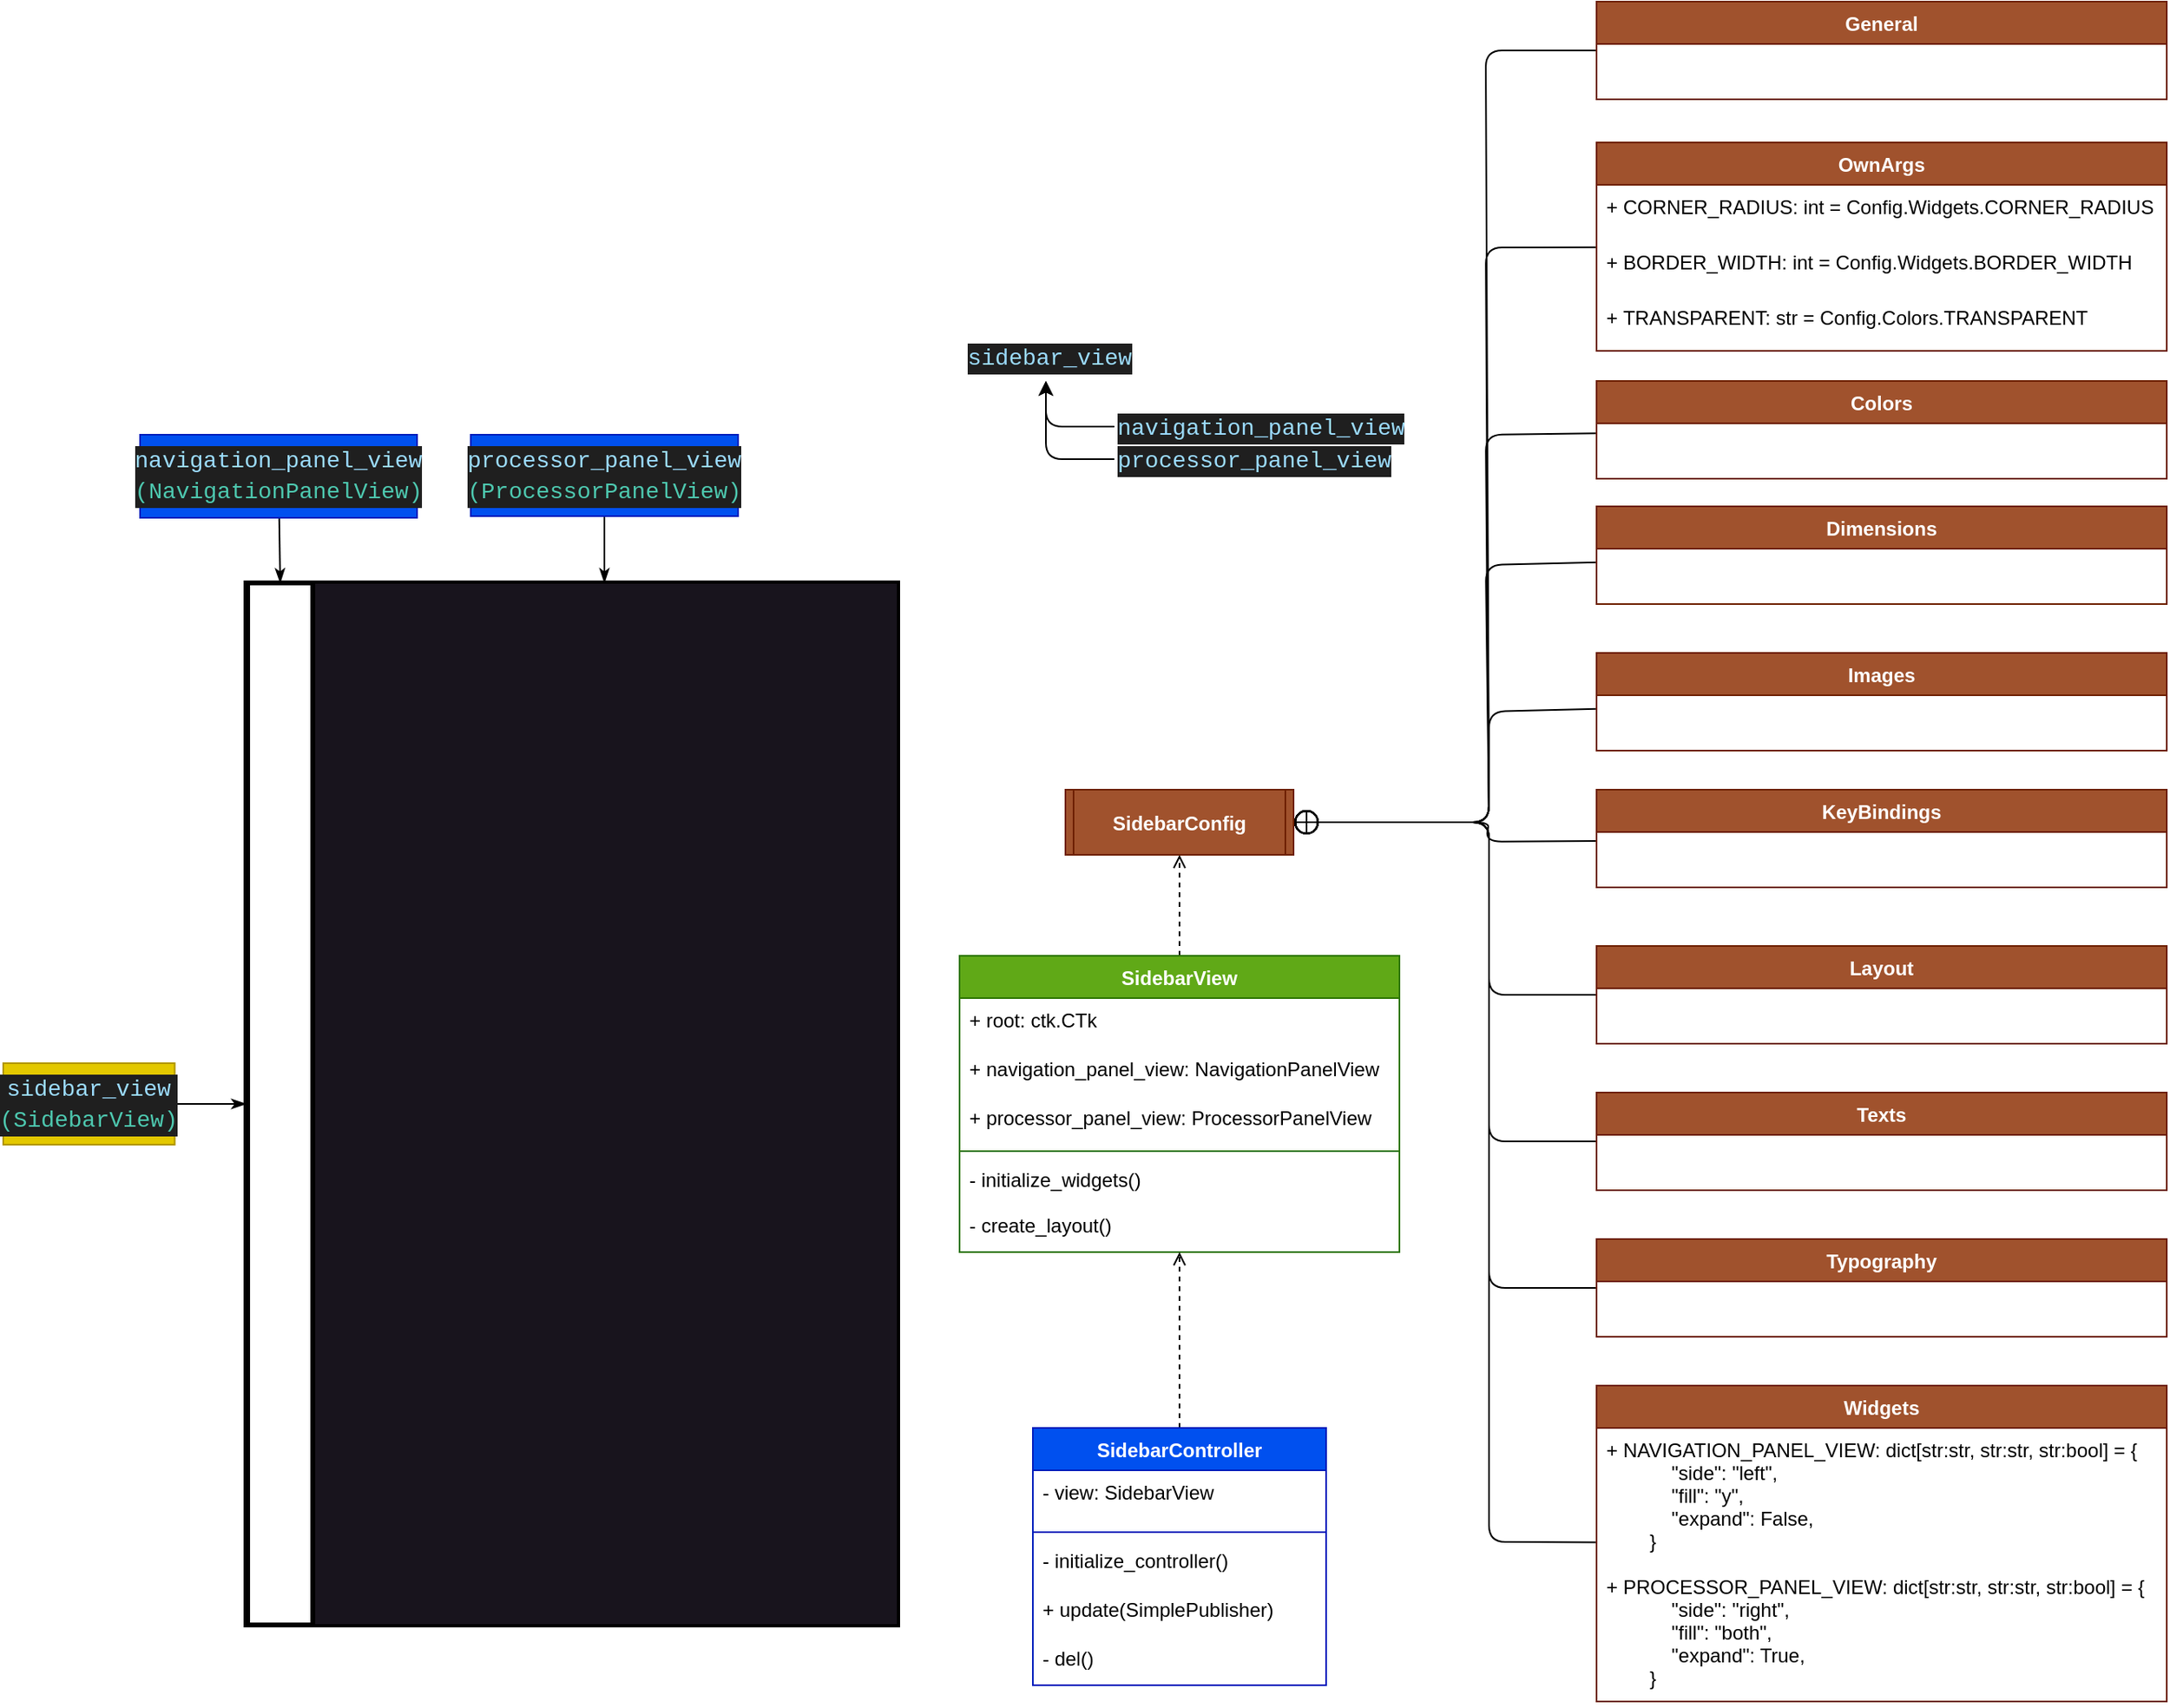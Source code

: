 <mxfile>
    <diagram id="HVl2dGMctX3ZLmmqygyY" name="Page-1">
        <mxGraphModel dx="8661" dy="-6354" grid="1" gridSize="10" guides="1" tooltips="1" connect="1" arrows="1" fold="1" page="1" pageScale="1" pageWidth="1169" pageHeight="827" math="0" shadow="0">
            <root>
                <mxCell id="0"/>
                <mxCell id="1" parent="0"/>
                <mxCell id="2" value="" style="rounded=0;whiteSpace=wrap;html=1;fillColor=#18141D;strokeWidth=3;" vertex="1" parent="1">
                    <mxGeometry x="-8021" y="7551" width="400" height="640" as="geometry"/>
                </mxCell>
                <mxCell id="3" value="" style="rounded=0;whiteSpace=wrap;html=1;fillColor=#18141D;" vertex="1" parent="1">
                    <mxGeometry x="-7980.98" y="7551" width="359.98" height="640" as="geometry"/>
                </mxCell>
                <mxCell id="50" style="edgeStyle=none;html=1;entryX=0.5;entryY=0;entryDx=0;entryDy=0;startArrow=none;startFill=0;endArrow=classicThin;endFill=1;" edge="1" parent="1" source="51" target="3">
                    <mxGeometry relative="1" as="geometry"/>
                </mxCell>
                <mxCell id="51" value="&lt;div style=&quot;color: rgb(204, 204, 204); background-color: rgb(31, 31, 31); font-family: Consolas, &amp;quot;Courier New&amp;quot;, monospace; font-weight: normal; font-size: 14px; line-height: 19px;&quot;&gt;&lt;div style=&quot;line-height: 19px;&quot;&gt;&lt;div style=&quot;line-height: 19px;&quot;&gt;&lt;div style=&quot;line-height: 19px;&quot;&gt;&lt;div style=&quot;line-height: 19px;&quot;&gt;&lt;div style=&quot;line-height: 19px;&quot;&gt;&lt;span style=&quot;color: #9cdcfe;&quot;&gt;processor_panel_view&lt;/span&gt;&lt;/div&gt;&lt;/div&gt;&lt;div style=&quot;line-height: 19px;&quot;&gt;&lt;span style=&quot;color: #4ec9b0;&quot;&gt;(&lt;/span&gt;&lt;span style=&quot;color: rgb(78, 201, 176);&quot;&gt;ProcessorPanelView&lt;/span&gt;&lt;span style=&quot;color: rgb(78, 201, 176);&quot;&gt;)&lt;/span&gt;&lt;br&gt;&lt;/div&gt;&lt;/div&gt;&lt;/div&gt;&lt;/div&gt;&lt;/div&gt;" style="text;whiteSpace=wrap;html=1;align=center;fillColor=#0050ef;fontColor=#ffffff;strokeColor=#001DBC;" vertex="1" parent="1">
                    <mxGeometry x="-7883.04" y="7460" width="164.11" height="50" as="geometry"/>
                </mxCell>
                <mxCell id="52" value="" style="rounded=0;whiteSpace=wrap;html=1;strokeWidth=3;" vertex="1" parent="1">
                    <mxGeometry x="-8020" y="7551" width="40" height="640" as="geometry"/>
                </mxCell>
                <mxCell id="53" style="edgeStyle=none;html=1;entryX=0.5;entryY=0;entryDx=0;entryDy=0;startArrow=none;startFill=0;endArrow=classicThin;endFill=1;" edge="1" parent="1" source="54" target="52">
                    <mxGeometry relative="1" as="geometry"/>
                </mxCell>
                <mxCell id="54" value="&lt;div style=&quot;color: rgb(204, 204, 204); background-color: rgb(31, 31, 31); font-family: Consolas, &amp;quot;Courier New&amp;quot;, monospace; font-weight: normal; font-size: 14px; line-height: 19px;&quot;&gt;&lt;div&gt;&lt;div style=&quot;line-height: 19px;&quot;&gt;&lt;span style=&quot;color: #9cdcfe;&quot;&gt;navigation_panel_view&lt;/span&gt;&lt;/div&gt;&lt;/div&gt;&lt;div&gt;&lt;span style=&quot;color: #4ec9b0;&quot;&gt;(&lt;/span&gt;&lt;span style=&quot;color: rgb(78, 201, 176);&quot;&gt;NavigationPanelView&lt;/span&gt;&lt;span style=&quot;color: rgb(78, 201, 176);&quot;&gt;)&lt;/span&gt;&lt;br&gt;&lt;/div&gt;&lt;/div&gt;" style="text;whiteSpace=wrap;html=1;align=center;fillColor=#0050ef;fontColor=#ffffff;strokeColor=#001DBC;" vertex="1" parent="1">
                    <mxGeometry x="-8086" y="7460" width="170" height="51" as="geometry"/>
                </mxCell>
                <mxCell id="57" style="edgeStyle=none;html=1;entryX=0;entryY=0.5;entryDx=0;entryDy=0;startArrow=none;startFill=0;endArrow=classicThin;endFill=1;" edge="1" parent="1" source="58" target="2">
                    <mxGeometry relative="1" as="geometry"/>
                </mxCell>
                <mxCell id="58" value="&lt;div style=&quot;color: rgb(204, 204, 204); background-color: rgb(31, 31, 31); font-family: Consolas, &amp;quot;Courier New&amp;quot;, monospace; font-weight: normal; font-size: 14px; line-height: 19px;&quot;&gt;&lt;div style=&quot;line-height: 19px;&quot;&gt;&lt;div style=&quot;line-height: 19px;&quot;&gt;&lt;div style=&quot;line-height: 19px;&quot;&gt;&lt;div style=&quot;line-height: 19px;&quot;&gt;&lt;div style=&quot;line-height: 19px;&quot;&gt;&lt;span style=&quot;color: #9cdcfe;&quot;&gt;sidebar_view&lt;/span&gt;&lt;/div&gt;&lt;/div&gt;&lt;div style=&quot;line-height: 19px;&quot;&gt;&lt;span style=&quot;color: #4ec9b0;&quot;&gt;(&lt;/span&gt;&lt;span style=&quot;color: rgb(78, 201, 176);&quot;&gt;SidebarView&lt;/span&gt;&lt;span style=&quot;color: rgb(78, 201, 176);&quot;&gt;)&lt;/span&gt;&lt;br&gt;&lt;/div&gt;&lt;/div&gt;&lt;/div&gt;&lt;/div&gt;&lt;/div&gt;" style="text;whiteSpace=wrap;html=1;align=center;fillColor=#e3c800;fontColor=#000000;strokeColor=#B09500;" vertex="1" parent="1">
                    <mxGeometry x="-8170" y="7846" width="105.25" height="50" as="geometry"/>
                </mxCell>
                <mxCell id="106" style="edgeStyle=none;html=1;dashed=1;endArrow=open;endFill=0;" edge="1" parent="1" source="59" target="75">
                    <mxGeometry relative="1" as="geometry"/>
                </mxCell>
                <mxCell id="59" value="SidebarView" style="swimlane;fontStyle=1;align=center;verticalAlign=top;childLayout=stackLayout;horizontal=1;startSize=26;horizontalStack=0;resizeParent=1;resizeParentMax=0;resizeLast=0;collapsible=1;marginBottom=0;rounded=0;fillColor=#60a917;fontColor=#ffffff;strokeColor=#2D7600;" vertex="1" parent="1">
                    <mxGeometry x="-7583" y="7780" width="270" height="182" as="geometry"/>
                </mxCell>
                <mxCell id="60" value="+ root: ctk.CTk" style="text;strokeColor=none;fillColor=none;align=left;verticalAlign=top;spacingLeft=4;spacingRight=4;overflow=hidden;rotatable=0;points=[[0,0.5],[1,0.5]];portConstraint=eastwest;rounded=0;" vertex="1" parent="59">
                    <mxGeometry y="26" width="270" height="30" as="geometry"/>
                </mxCell>
                <mxCell id="61" value="+ navigation_panel_view: NavigationPanelView" style="text;strokeColor=none;fillColor=none;align=left;verticalAlign=top;spacingLeft=4;spacingRight=4;overflow=hidden;rotatable=0;points=[[0,0.5],[1,0.5]];portConstraint=eastwest;rounded=0;" vertex="1" parent="59">
                    <mxGeometry y="56" width="270" height="30" as="geometry"/>
                </mxCell>
                <mxCell id="62" value="+ processor_panel_view: ProcessorPanelView" style="text;strokeColor=none;fillColor=none;align=left;verticalAlign=top;spacingLeft=4;spacingRight=4;overflow=hidden;rotatable=0;points=[[0,0.5],[1,0.5]];portConstraint=eastwest;rounded=0;" vertex="1" parent="59">
                    <mxGeometry y="86" width="270" height="30" as="geometry"/>
                </mxCell>
                <mxCell id="63" value="" style="line;strokeWidth=1;fillColor=none;align=left;verticalAlign=middle;spacingTop=-1;spacingLeft=3;spacingRight=3;rotatable=0;labelPosition=right;points=[];portConstraint=eastwest;strokeColor=inherit;rounded=0;" vertex="1" parent="59">
                    <mxGeometry y="116" width="270" height="8" as="geometry"/>
                </mxCell>
                <mxCell id="64" value="- initialize_widgets()" style="text;strokeColor=none;fillColor=none;align=left;verticalAlign=top;spacingLeft=4;spacingRight=4;overflow=hidden;rotatable=0;points=[[0,0.5],[1,0.5]];portConstraint=eastwest;rounded=0;" vertex="1" parent="59">
                    <mxGeometry y="124" width="270" height="28" as="geometry"/>
                </mxCell>
                <mxCell id="65" value="- create_layout()" style="text;strokeColor=none;fillColor=none;align=left;verticalAlign=top;spacingLeft=4;spacingRight=4;overflow=hidden;rotatable=0;points=[[0,0.5],[1,0.5]];portConstraint=eastwest;rounded=0;" vertex="1" parent="59">
                    <mxGeometry y="152" width="270" height="30" as="geometry"/>
                </mxCell>
                <mxCell id="72" style="edgeStyle=none;html=1;endArrow=open;endFill=0;dashed=1;" edge="1" parent="1" source="66" target="59">
                    <mxGeometry relative="1" as="geometry"/>
                </mxCell>
                <mxCell id="66" value="SidebarController" style="swimlane;fontStyle=1;align=center;verticalAlign=top;childLayout=stackLayout;horizontal=1;startSize=26;horizontalStack=0;resizeParent=1;resizeParentMax=0;resizeLast=0;collapsible=1;marginBottom=0;rounded=0;fillColor=#0050ef;fontColor=#ffffff;strokeColor=#001DBC;" vertex="1" parent="1">
                    <mxGeometry x="-7538" y="8070" width="180" height="158" as="geometry"/>
                </mxCell>
                <mxCell id="67" value="- view: SidebarView" style="text;strokeColor=none;fillColor=none;align=left;verticalAlign=top;spacingLeft=4;spacingRight=4;overflow=hidden;rotatable=0;points=[[0,0.5],[1,0.5]];portConstraint=eastwest;rounded=0;" vertex="1" parent="66">
                    <mxGeometry y="26" width="180" height="34" as="geometry"/>
                </mxCell>
                <mxCell id="68" value="" style="line;strokeWidth=1;fillColor=none;align=left;verticalAlign=middle;spacingTop=-1;spacingLeft=3;spacingRight=3;rotatable=0;labelPosition=right;points=[];portConstraint=eastwest;strokeColor=inherit;rounded=0;" vertex="1" parent="66">
                    <mxGeometry y="60" width="180" height="8" as="geometry"/>
                </mxCell>
                <mxCell id="69" value="- initialize_controller()" style="text;strokeColor=none;fillColor=none;align=left;verticalAlign=top;spacingLeft=4;spacingRight=4;overflow=hidden;rotatable=0;points=[[0,0.5],[1,0.5]];portConstraint=eastwest;rounded=0;" vertex="1" parent="66">
                    <mxGeometry y="68" width="180" height="30" as="geometry"/>
                </mxCell>
                <mxCell id="70" value="+ update(SimplePublisher)" style="text;strokeColor=none;fillColor=none;align=left;verticalAlign=top;spacingLeft=4;spacingRight=4;overflow=hidden;rotatable=0;points=[[0,0.5],[1,0.5]];portConstraint=eastwest;rounded=0;" vertex="1" parent="66">
                    <mxGeometry y="98" width="180" height="30" as="geometry"/>
                </mxCell>
                <mxCell id="71" value="- del()" style="text;strokeColor=none;fillColor=none;align=left;verticalAlign=top;spacingLeft=4;spacingRight=4;overflow=hidden;rotatable=0;points=[[0,0.5],[1,0.5]];portConstraint=eastwest;rounded=0;" vertex="1" parent="66">
                    <mxGeometry y="128" width="180" height="30" as="geometry"/>
                </mxCell>
                <mxCell id="73" style="edgeStyle=none;html=1;entryX=1;entryY=0.5;entryDx=0;entryDy=0;endArrow=circlePlus;endFill=0;" edge="1" parent="1" source="74" target="75">
                    <mxGeometry relative="1" as="geometry">
                        <Array as="points">
                            <mxPoint x="-7260" y="7224"/>
                            <mxPoint x="-7258" y="7698"/>
                        </Array>
                    </mxGeometry>
                </mxCell>
                <mxCell id="74" value="General" style="swimlane;fontStyle=1;align=center;verticalAlign=top;childLayout=stackLayout;horizontal=1;startSize=26;horizontalStack=0;resizeParent=1;resizeParentMax=0;resizeLast=0;collapsible=1;marginBottom=0;rounded=0;fillColor=#a0522d;fontColor=#ffffff;strokeColor=#6D1F00;" vertex="1" parent="1">
                    <mxGeometry x="-7192" y="7194" width="350" height="60" as="geometry"/>
                </mxCell>
                <mxCell id="75" value="SidebarConfig" style="shape=process2;fixedSize=1;size=5;fontStyle=1;fillColor=#a0522d;fontColor=#ffffff;strokeColor=#6D1F00;" vertex="1" parent="1">
                    <mxGeometry x="-7518" y="7678" width="140" height="40" as="geometry"/>
                </mxCell>
                <mxCell id="76" style="edgeStyle=none;html=1;entryX=1;entryY=0.5;entryDx=0;entryDy=0;endArrow=circlePlus;endFill=0;" edge="1" parent="1" source="77" target="75">
                    <mxGeometry relative="1" as="geometry">
                        <Array as="points">
                            <mxPoint x="-7260" y="7460"/>
                            <mxPoint x="-7258" y="7698"/>
                        </Array>
                    </mxGeometry>
                </mxCell>
                <mxCell id="77" value="Colors" style="swimlane;fontStyle=1;align=center;verticalAlign=top;childLayout=stackLayout;horizontal=1;startSize=26;horizontalStack=0;resizeParent=1;resizeParentMax=0;resizeLast=0;collapsible=1;marginBottom=0;rounded=0;fillColor=#a0522d;fontColor=#ffffff;strokeColor=#6D1F00;" vertex="1" parent="1">
                    <mxGeometry x="-7192" y="7427" width="350" height="60" as="geometry"/>
                </mxCell>
                <mxCell id="78" style="edgeStyle=none;html=1;entryX=1;entryY=0.5;entryDx=0;entryDy=0;endArrow=circlePlus;endFill=0;" edge="1" parent="1" source="79" target="75">
                    <mxGeometry relative="1" as="geometry">
                        <Array as="points">
                            <mxPoint x="-7260" y="7540"/>
                            <mxPoint x="-7258" y="7698"/>
                        </Array>
                    </mxGeometry>
                </mxCell>
                <mxCell id="79" value="Dimensions" style="swimlane;fontStyle=1;align=center;verticalAlign=top;childLayout=stackLayout;horizontal=1;startSize=26;horizontalStack=0;resizeParent=1;resizeParentMax=0;resizeLast=0;collapsible=1;marginBottom=0;rounded=0;fillColor=#a0522d;fontColor=#ffffff;strokeColor=#6D1F00;" vertex="1" parent="1">
                    <mxGeometry x="-7192" y="7504" width="350" height="60" as="geometry"/>
                </mxCell>
                <mxCell id="80" style="edgeStyle=none;html=1;entryX=1;entryY=0.5;entryDx=0;entryDy=0;endArrow=circlePlus;endFill=0;" edge="1" parent="1" source="81" target="75">
                    <mxGeometry relative="1" as="geometry">
                        <Array as="points">
                            <mxPoint x="-7258" y="7630"/>
                            <mxPoint x="-7258" y="7698"/>
                        </Array>
                    </mxGeometry>
                </mxCell>
                <mxCell id="81" value="Images" style="swimlane;fontStyle=1;align=center;verticalAlign=top;childLayout=stackLayout;horizontal=1;startSize=26;horizontalStack=0;resizeParent=1;resizeParentMax=0;resizeLast=0;collapsible=1;marginBottom=0;rounded=0;fillColor=#a0522d;fontColor=#ffffff;strokeColor=#6D1F00;" vertex="1" parent="1">
                    <mxGeometry x="-7192" y="7594" width="350" height="60" as="geometry"/>
                </mxCell>
                <mxCell id="82" style="edgeStyle=none;html=1;entryX=1;entryY=0.5;entryDx=0;entryDy=0;endArrow=circlePlus;endFill=0;" edge="1" parent="1" source="101" target="75">
                    <mxGeometry relative="1" as="geometry">
                        <Array as="points">
                            <mxPoint x="-7258" y="7804"/>
                            <mxPoint x="-7258" y="7698"/>
                        </Array>
                    </mxGeometry>
                </mxCell>
                <mxCell id="87" style="edgeStyle=none;html=1;entryX=1;entryY=0.5;entryDx=0;entryDy=0;endArrow=circlePlus;endFill=0;" edge="1" parent="1" source="88" target="75">
                    <mxGeometry relative="1" as="geometry">
                        <Array as="points">
                            <mxPoint x="-7258" y="7984"/>
                            <mxPoint x="-7258" y="7698"/>
                        </Array>
                    </mxGeometry>
                </mxCell>
                <mxCell id="88" value="Typography" style="swimlane;fontStyle=1;align=center;verticalAlign=top;childLayout=stackLayout;horizontal=1;startSize=26;horizontalStack=0;resizeParent=1;resizeParentMax=0;resizeLast=0;collapsible=1;marginBottom=0;rounded=0;fillColor=#a0522d;fontColor=#ffffff;strokeColor=#6D1F00;" vertex="1" parent="1">
                    <mxGeometry x="-7192" y="7954" width="350" height="60" as="geometry"/>
                </mxCell>
                <mxCell id="89" style="edgeStyle=none;html=1;entryX=1;entryY=0.5;entryDx=0;entryDy=0;endArrow=circlePlus;endFill=0;" edge="1" parent="1" source="90" target="75">
                    <mxGeometry relative="1" as="geometry">
                        <Array as="points">
                            <mxPoint x="-7258" y="7894"/>
                            <mxPoint x="-7258" y="7698"/>
                        </Array>
                    </mxGeometry>
                </mxCell>
                <mxCell id="90" value="Texts" style="swimlane;fontStyle=1;align=center;verticalAlign=top;childLayout=stackLayout;horizontal=1;startSize=26;horizontalStack=0;resizeParent=1;resizeParentMax=0;resizeLast=0;collapsible=1;marginBottom=0;rounded=0;fillColor=#a0522d;fontColor=#ffffff;strokeColor=#6D1F00;" vertex="1" parent="1">
                    <mxGeometry x="-7192" y="7864" width="350" height="60" as="geometry"/>
                </mxCell>
                <mxCell id="91" style="edgeStyle=none;html=1;entryX=1;entryY=0.5;entryDx=0;entryDy=0;endArrow=circlePlus;endFill=0;" edge="1" parent="1" target="75" source="102">
                    <mxGeometry relative="1" as="geometry">
                        <Array as="points">
                            <mxPoint x="-7258" y="8140"/>
                            <mxPoint x="-7258" y="7698"/>
                        </Array>
                        <mxPoint x="-7188" y="8307" as="sourcePoint"/>
                    </mxGeometry>
                </mxCell>
                <mxCell id="92" style="edgeStyle=none;html=1;entryX=1;entryY=0.5;entryDx=0;entryDy=0;endArrow=circlePlus;endFill=0;" edge="1" parent="1" source="93" target="75">
                    <mxGeometry relative="1" as="geometry">
                        <Array as="points">
                            <mxPoint x="-7260" y="7345"/>
                            <mxPoint x="-7258" y="7698"/>
                        </Array>
                    </mxGeometry>
                </mxCell>
                <mxCell id="93" value="OwnArgs" style="swimlane;fontStyle=1;align=center;verticalAlign=top;childLayout=stackLayout;horizontal=1;startSize=26;horizontalStack=0;resizeParent=1;resizeParentMax=0;resizeLast=0;collapsible=1;marginBottom=0;rounded=0;fillColor=#a0522d;fontColor=#ffffff;strokeColor=#6D1F00;" vertex="1" parent="1">
                    <mxGeometry x="-7192" y="7280.5" width="350" height="128" as="geometry"/>
                </mxCell>
                <mxCell id="94" value="+ CORNER_RADIUS: int = Config.Widgets.CORNER_RADIUS" style="text;strokeColor=none;fillColor=none;align=left;verticalAlign=top;spacingLeft=4;spacingRight=4;overflow=hidden;rotatable=0;points=[[0,0.5],[1,0.5]];portConstraint=eastwest;rounded=0;" vertex="1" parent="93">
                    <mxGeometry y="26" width="350" height="34" as="geometry"/>
                </mxCell>
                <mxCell id="95" value="+ BORDER_WIDTH: int = Config.Widgets.BORDER_WIDTH" style="text;strokeColor=none;fillColor=none;align=left;verticalAlign=top;spacingLeft=4;spacingRight=4;overflow=hidden;rotatable=0;points=[[0,0.5],[1,0.5]];portConstraint=eastwest;rounded=0;" vertex="1" parent="93">
                    <mxGeometry y="60" width="350" height="34" as="geometry"/>
                </mxCell>
                <mxCell id="96" value="+ TRANSPARENT: str = Config.Colors.TRANSPARENT" style="text;strokeColor=none;fillColor=none;align=left;verticalAlign=top;spacingLeft=4;spacingRight=4;overflow=hidden;rotatable=0;points=[[0,0.5],[1,0.5]];portConstraint=eastwest;rounded=0;" vertex="1" parent="93">
                    <mxGeometry y="94" width="350" height="34" as="geometry"/>
                </mxCell>
                <mxCell id="97" style="edgeStyle=none;html=1;entryX=1;entryY=0.5;entryDx=0;entryDy=0;endArrow=circlePlus;endFill=0;" edge="1" parent="1" source="98" target="75">
                    <mxGeometry relative="1" as="geometry">
                        <Array as="points">
                            <mxPoint x="-7260" y="7710"/>
                            <mxPoint x="-7258" y="7698"/>
                        </Array>
                    </mxGeometry>
                </mxCell>
                <mxCell id="98" value="KeyBindings" style="swimlane;fontStyle=1;align=center;verticalAlign=top;childLayout=stackLayout;horizontal=1;startSize=26;horizontalStack=0;resizeParent=1;resizeParentMax=0;resizeLast=0;collapsible=1;marginBottom=0;rounded=0;fillColor=#a0522d;fontColor=#ffffff;strokeColor=#6D1F00;" vertex="1" parent="1">
                    <mxGeometry x="-7192" y="7678" width="350" height="60" as="geometry"/>
                </mxCell>
                <mxCell id="101" value="Layout" style="swimlane;fontStyle=1;align=center;verticalAlign=top;childLayout=stackLayout;horizontal=1;startSize=26;horizontalStack=0;resizeParent=1;resizeParentMax=0;resizeLast=0;collapsible=1;marginBottom=0;rounded=0;fillColor=#a0522d;fontColor=#ffffff;strokeColor=#6D1F00;" vertex="1" parent="1">
                    <mxGeometry x="-7192" y="7774" width="350" height="60" as="geometry"/>
                </mxCell>
                <mxCell id="102" value="Widgets" style="swimlane;fontStyle=1;align=center;verticalAlign=top;childLayout=stackLayout;horizontal=1;startSize=26;horizontalStack=0;resizeParent=1;resizeParentMax=0;resizeLast=0;collapsible=1;marginBottom=0;rounded=0;fillColor=#a0522d;fontColor=#ffffff;strokeColor=#6D1F00;" vertex="1" parent="1">
                    <mxGeometry x="-7192" y="8044" width="350" height="194" as="geometry"/>
                </mxCell>
                <mxCell id="103" value="+ NAVIGATION_PANEL_VIEW: dict[str:str, str:str, str:bool] = {&#10;            &quot;side&quot;: &quot;left&quot;,&#10;            &quot;fill&quot;: &quot;y&quot;,&#10;            &quot;expand&quot;: False,&#10;        }" style="text;strokeColor=none;fillColor=none;align=left;verticalAlign=top;spacingLeft=4;spacingRight=4;overflow=hidden;rotatable=0;points=[[0,0.5],[1,0.5]];portConstraint=eastwest;rounded=0;" vertex="1" parent="102">
                    <mxGeometry y="26" width="350" height="84" as="geometry"/>
                </mxCell>
                <mxCell id="105" value="+ PROCESSOR_PANEL_VIEW: dict[str:str, str:str, str:bool] = {&#10;            &quot;side&quot;: &quot;right&quot;,&#10;            &quot;fill&quot;: &quot;both&quot;,&#10;            &quot;expand&quot;: True,&#10;        }" style="text;strokeColor=none;fillColor=none;align=left;verticalAlign=top;spacingLeft=4;spacingRight=4;overflow=hidden;rotatable=0;points=[[0,0.5],[1,0.5]];portConstraint=eastwest;rounded=0;" vertex="1" parent="102">
                    <mxGeometry y="110" width="350" height="84" as="geometry"/>
                </mxCell>
                <mxCell id="107" value="&lt;div style=&quot;color: rgb(204, 204, 204); font-family: Consolas, &amp;quot;Courier New&amp;quot;, monospace; font-size: 14px; text-align: center; background-color: rgb(31, 31, 31); line-height: 19px;&quot;&gt;&lt;div style=&quot;line-height: 19px;&quot;&gt;&lt;span style=&quot;color: rgb(156, 220, 254);&quot;&gt;sidebar_view&lt;/span&gt;&lt;/div&gt;&lt;/div&gt;" style="text;whiteSpace=wrap;html=1;" vertex="1" parent="1">
                    <mxGeometry x="-7580" y="7397" width="100" height="30" as="geometry"/>
                </mxCell>
                <mxCell id="108" style="edgeStyle=none;html=1;entryX=0.5;entryY=1;entryDx=0;entryDy=0;" edge="1" parent="1" source="109" target="107">
                    <mxGeometry relative="1" as="geometry">
                        <Array as="points">
                            <mxPoint x="-7530" y="7455"/>
                        </Array>
                    </mxGeometry>
                </mxCell>
                <mxCell id="109" value="&lt;div style=&quot;color: rgb(204, 204, 204); background-color: rgb(31, 31, 31); font-family: Consolas, &amp;quot;Courier New&amp;quot;, monospace; font-size: 14px; line-height: 19px;&quot;&gt;&lt;div style=&quot;line-height: 19px;&quot;&gt;&lt;span style=&quot;color: #9cdcfe;&quot;&gt;navigation_panel_view&lt;/span&gt;&lt;/div&gt;&lt;/div&gt;" style="text;whiteSpace=wrap;html=1;" vertex="1" parent="1">
                    <mxGeometry x="-7488" y="7440" width="168" height="30" as="geometry"/>
                </mxCell>
                <mxCell id="110" style="edgeStyle=none;html=1;entryX=0.5;entryY=1;entryDx=0;entryDy=0;" edge="1" parent="1" source="111" target="107">
                    <mxGeometry relative="1" as="geometry">
                        <Array as="points">
                            <mxPoint x="-7530" y="7475"/>
                        </Array>
                    </mxGeometry>
                </mxCell>
                <mxCell id="111" value="&lt;div style=&quot;color: rgb(204, 204, 204); background-color: rgb(31, 31, 31); font-family: Consolas, &amp;quot;Courier New&amp;quot;, monospace; font-weight: normal; font-size: 14px; line-height: 19px;&quot;&gt;&lt;div style=&quot;line-height: 19px;&quot;&gt;&lt;span style=&quot;color: #9cdcfe;&quot;&gt;processor_panel_view&lt;/span&gt;&lt;/div&gt;&lt;/div&gt;" style="text;whiteSpace=wrap;html=1;" vertex="1" parent="1">
                    <mxGeometry x="-7488" y="7460" width="158" height="30" as="geometry"/>
                </mxCell>
            </root>
        </mxGraphModel>
    </diagram>
</mxfile>